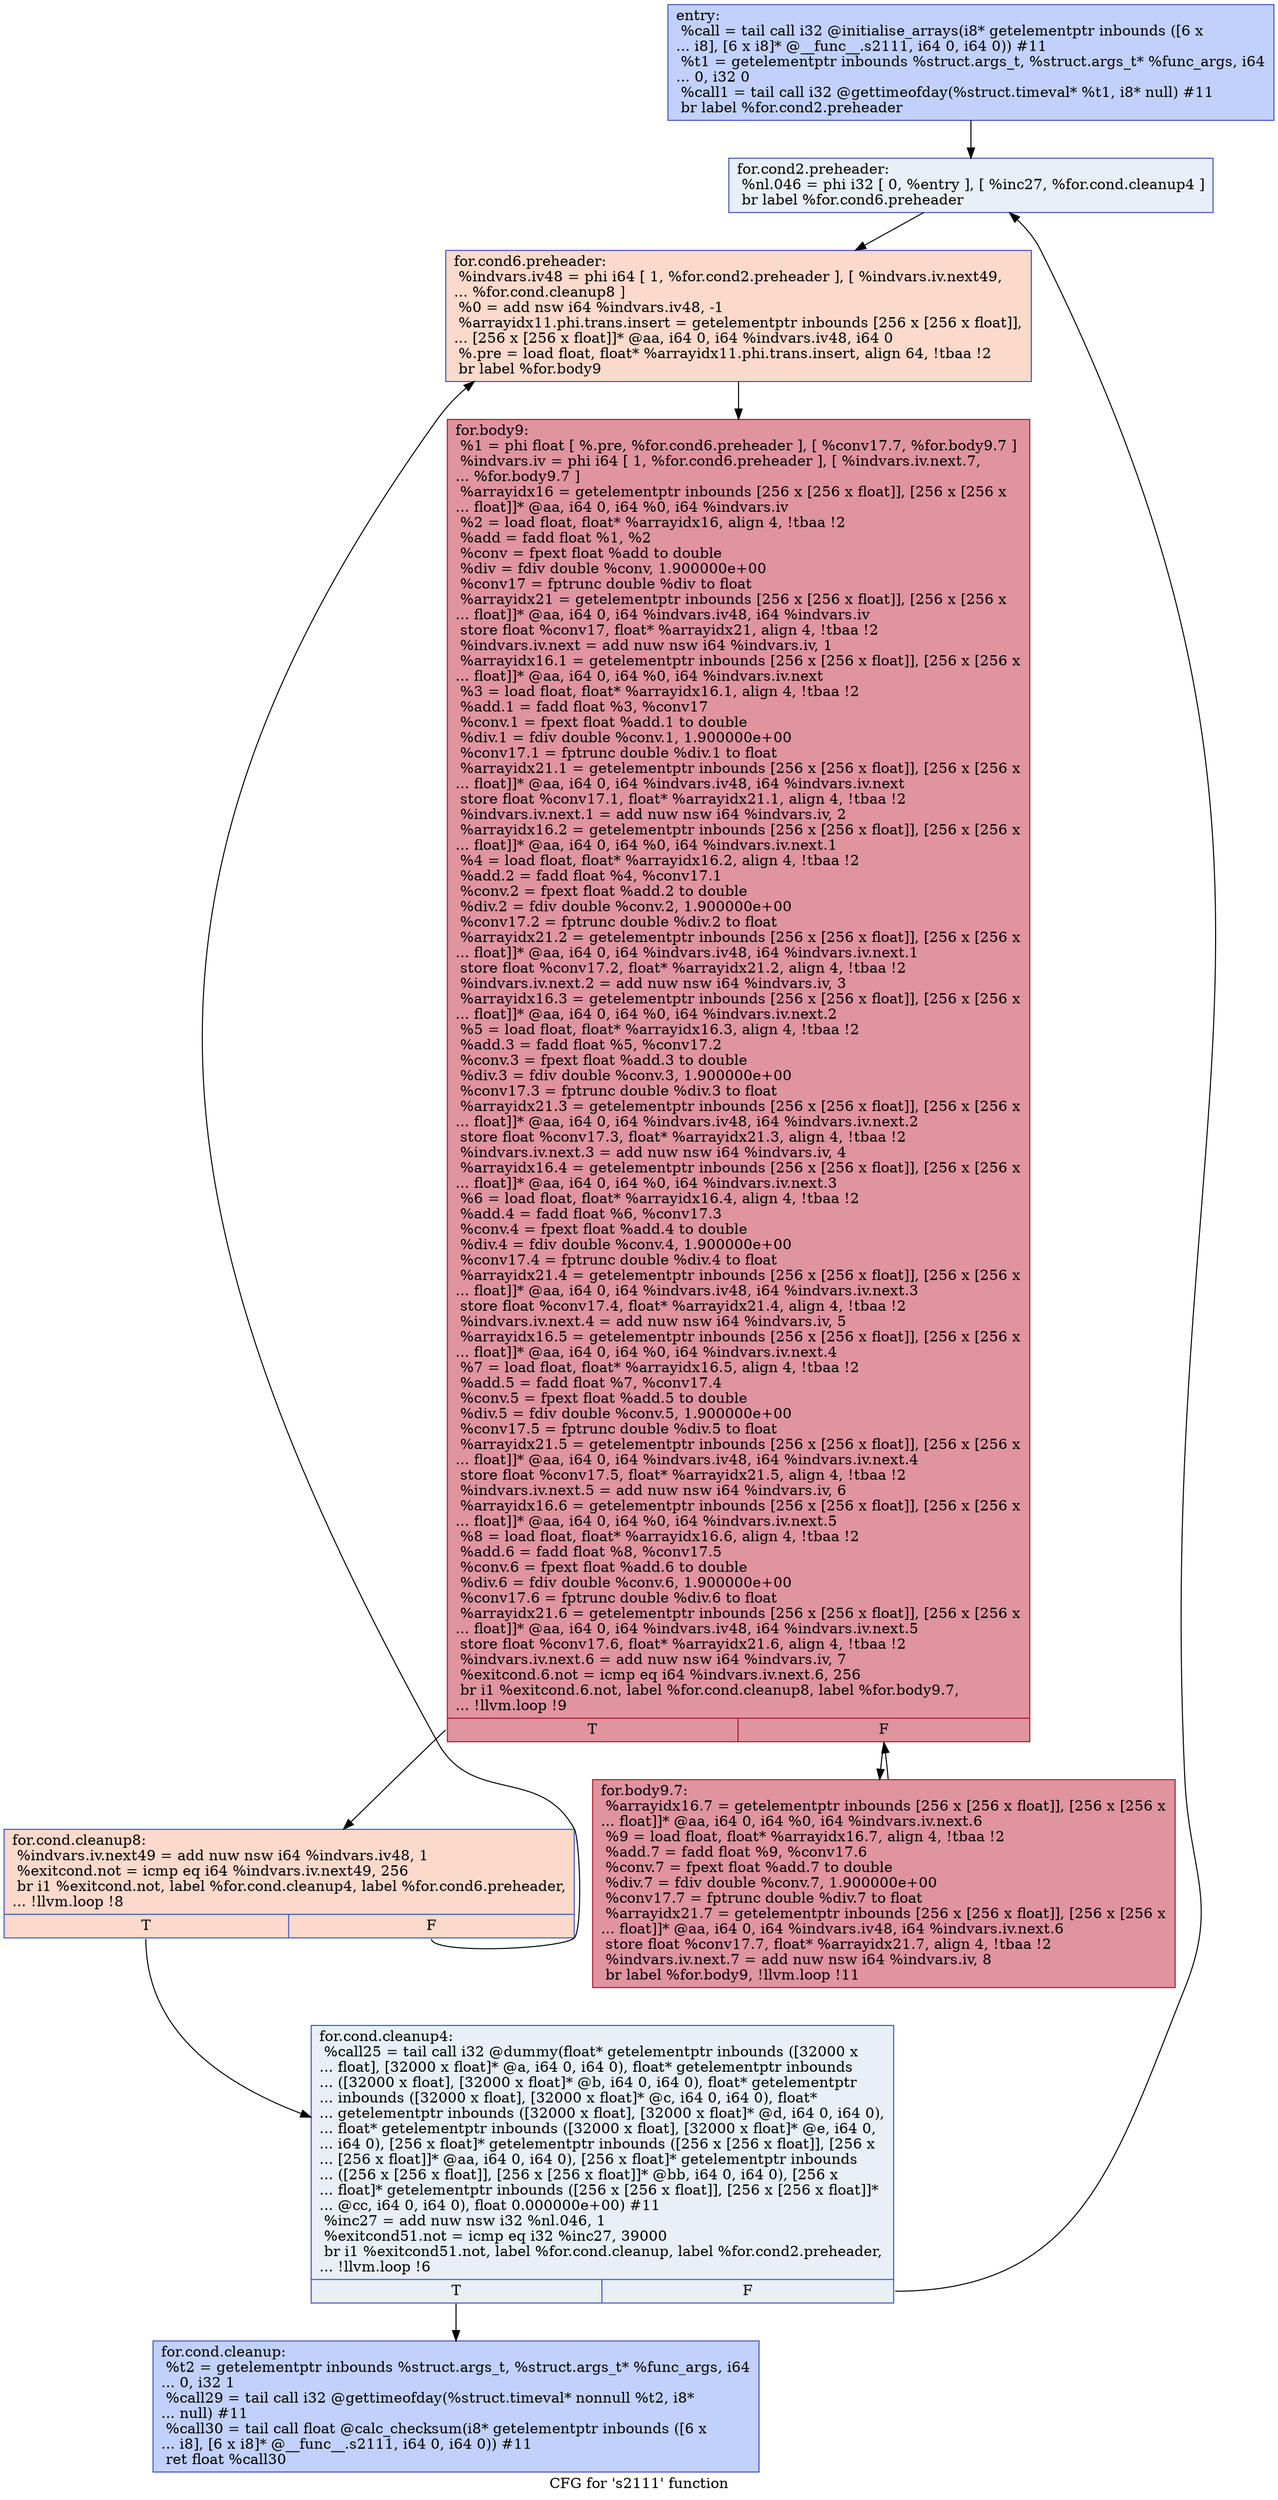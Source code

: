 digraph "CFG for 's2111' function" {
	label="CFG for 's2111' function";

	Node0x564c93a999f0 [shape=record,color="#3d50c3ff", style=filled, fillcolor="#7396f570",label="{entry:\l  %call = tail call i32 @initialise_arrays(i8* getelementptr inbounds ([6 x\l... i8], [6 x i8]* @__func__.s2111, i64 0, i64 0)) #11\l  %t1 = getelementptr inbounds %struct.args_t, %struct.args_t* %func_args, i64\l... 0, i32 0\l  %call1 = tail call i32 @gettimeofday(%struct.timeval* %t1, i8* null) #11\l  br label %for.cond2.preheader\l}"];
	Node0x564c93a999f0 -> Node0x564c93a99e90;
	Node0x564c93a99e90 [shape=record,color="#3d50c3ff", style=filled, fillcolor="#cedaeb70",label="{for.cond2.preheader:                              \l  %nl.046 = phi i32 [ 0, %entry ], [ %inc27, %for.cond.cleanup4 ]\l  br label %for.cond6.preheader\l}"];
	Node0x564c93a99e90 -> Node0x564c93a9a0c0;
	Node0x564c93a9a1d0 [shape=record,color="#3d50c3ff", style=filled, fillcolor="#7396f570",label="{for.cond.cleanup:                                 \l  %t2 = getelementptr inbounds %struct.args_t, %struct.args_t* %func_args, i64\l... 0, i32 1\l  %call29 = tail call i32 @gettimeofday(%struct.timeval* nonnull %t2, i8*\l... null) #11\l  %call30 = tail call float @calc_checksum(i8* getelementptr inbounds ([6 x\l... i8], [6 x i8]* @__func__.s2111, i64 0, i64 0)) #11\l  ret float %call30\l}"];
	Node0x564c93a9a0c0 [shape=record,color="#3d50c3ff", style=filled, fillcolor="#f7a88970",label="{for.cond6.preheader:                              \l  %indvars.iv48 = phi i64 [ 1, %for.cond2.preheader ], [ %indvars.iv.next49,\l... %for.cond.cleanup8 ]\l  %0 = add nsw i64 %indvars.iv48, -1\l  %arrayidx11.phi.trans.insert = getelementptr inbounds [256 x [256 x float]],\l... [256 x [256 x float]]* @aa, i64 0, i64 %indvars.iv48, i64 0\l  %.pre = load float, float* %arrayidx11.phi.trans.insert, align 64, !tbaa !2\l  br label %for.body9\l}"];
	Node0x564c93a9a0c0 -> Node0x564c93a9abe0;
	Node0x564c93a99fb0 [shape=record,color="#3d50c3ff", style=filled, fillcolor="#cedaeb70",label="{for.cond.cleanup4:                                \l  %call25 = tail call i32 @dummy(float* getelementptr inbounds ([32000 x\l... float], [32000 x float]* @a, i64 0, i64 0), float* getelementptr inbounds\l... ([32000 x float], [32000 x float]* @b, i64 0, i64 0), float* getelementptr\l... inbounds ([32000 x float], [32000 x float]* @c, i64 0, i64 0), float*\l... getelementptr inbounds ([32000 x float], [32000 x float]* @d, i64 0, i64 0),\l... float* getelementptr inbounds ([32000 x float], [32000 x float]* @e, i64 0,\l... i64 0), [256 x float]* getelementptr inbounds ([256 x [256 x float]], [256 x\l... [256 x float]]* @aa, i64 0, i64 0), [256 x float]* getelementptr inbounds\l... ([256 x [256 x float]], [256 x [256 x float]]* @bb, i64 0, i64 0), [256 x\l... float]* getelementptr inbounds ([256 x [256 x float]], [256 x [256 x float]]*\l... @cc, i64 0, i64 0), float 0.000000e+00) #11\l  %inc27 = add nuw nsw i32 %nl.046, 1\l  %exitcond51.not = icmp eq i32 %inc27, 39000\l  br i1 %exitcond51.not, label %for.cond.cleanup, label %for.cond2.preheader,\l... !llvm.loop !6\l|{<s0>T|<s1>F}}"];
	Node0x564c93a99fb0:s0 -> Node0x564c93a9a1d0;
	Node0x564c93a99fb0:s1 -> Node0x564c93a99e90;
	Node0x564c93a9a880 [shape=record,color="#3d50c3ff", style=filled, fillcolor="#f7a88970",label="{for.cond.cleanup8:                                \l  %indvars.iv.next49 = add nuw nsw i64 %indvars.iv48, 1\l  %exitcond.not = icmp eq i64 %indvars.iv.next49, 256\l  br i1 %exitcond.not, label %for.cond.cleanup4, label %for.cond6.preheader,\l... !llvm.loop !8\l|{<s0>T|<s1>F}}"];
	Node0x564c93a9a880:s0 -> Node0x564c93a99fb0;
	Node0x564c93a9a880:s1 -> Node0x564c93a9a0c0;
	Node0x564c93a9abe0 [shape=record,color="#b70d28ff", style=filled, fillcolor="#b70d2870",label="{for.body9:                                        \l  %1 = phi float [ %.pre, %for.cond6.preheader ], [ %conv17.7, %for.body9.7 ]\l  %indvars.iv = phi i64 [ 1, %for.cond6.preheader ], [ %indvars.iv.next.7,\l... %for.body9.7 ]\l  %arrayidx16 = getelementptr inbounds [256 x [256 x float]], [256 x [256 x\l... float]]* @aa, i64 0, i64 %0, i64 %indvars.iv\l  %2 = load float, float* %arrayidx16, align 4, !tbaa !2\l  %add = fadd float %1, %2\l  %conv = fpext float %add to double\l  %div = fdiv double %conv, 1.900000e+00\l  %conv17 = fptrunc double %div to float\l  %arrayidx21 = getelementptr inbounds [256 x [256 x float]], [256 x [256 x\l... float]]* @aa, i64 0, i64 %indvars.iv48, i64 %indvars.iv\l  store float %conv17, float* %arrayidx21, align 4, !tbaa !2\l  %indvars.iv.next = add nuw nsw i64 %indvars.iv, 1\l  %arrayidx16.1 = getelementptr inbounds [256 x [256 x float]], [256 x [256 x\l... float]]* @aa, i64 0, i64 %0, i64 %indvars.iv.next\l  %3 = load float, float* %arrayidx16.1, align 4, !tbaa !2\l  %add.1 = fadd float %3, %conv17\l  %conv.1 = fpext float %add.1 to double\l  %div.1 = fdiv double %conv.1, 1.900000e+00\l  %conv17.1 = fptrunc double %div.1 to float\l  %arrayidx21.1 = getelementptr inbounds [256 x [256 x float]], [256 x [256 x\l... float]]* @aa, i64 0, i64 %indvars.iv48, i64 %indvars.iv.next\l  store float %conv17.1, float* %arrayidx21.1, align 4, !tbaa !2\l  %indvars.iv.next.1 = add nuw nsw i64 %indvars.iv, 2\l  %arrayidx16.2 = getelementptr inbounds [256 x [256 x float]], [256 x [256 x\l... float]]* @aa, i64 0, i64 %0, i64 %indvars.iv.next.1\l  %4 = load float, float* %arrayidx16.2, align 4, !tbaa !2\l  %add.2 = fadd float %4, %conv17.1\l  %conv.2 = fpext float %add.2 to double\l  %div.2 = fdiv double %conv.2, 1.900000e+00\l  %conv17.2 = fptrunc double %div.2 to float\l  %arrayidx21.2 = getelementptr inbounds [256 x [256 x float]], [256 x [256 x\l... float]]* @aa, i64 0, i64 %indvars.iv48, i64 %indvars.iv.next.1\l  store float %conv17.2, float* %arrayidx21.2, align 4, !tbaa !2\l  %indvars.iv.next.2 = add nuw nsw i64 %indvars.iv, 3\l  %arrayidx16.3 = getelementptr inbounds [256 x [256 x float]], [256 x [256 x\l... float]]* @aa, i64 0, i64 %0, i64 %indvars.iv.next.2\l  %5 = load float, float* %arrayidx16.3, align 4, !tbaa !2\l  %add.3 = fadd float %5, %conv17.2\l  %conv.3 = fpext float %add.3 to double\l  %div.3 = fdiv double %conv.3, 1.900000e+00\l  %conv17.3 = fptrunc double %div.3 to float\l  %arrayidx21.3 = getelementptr inbounds [256 x [256 x float]], [256 x [256 x\l... float]]* @aa, i64 0, i64 %indvars.iv48, i64 %indvars.iv.next.2\l  store float %conv17.3, float* %arrayidx21.3, align 4, !tbaa !2\l  %indvars.iv.next.3 = add nuw nsw i64 %indvars.iv, 4\l  %arrayidx16.4 = getelementptr inbounds [256 x [256 x float]], [256 x [256 x\l... float]]* @aa, i64 0, i64 %0, i64 %indvars.iv.next.3\l  %6 = load float, float* %arrayidx16.4, align 4, !tbaa !2\l  %add.4 = fadd float %6, %conv17.3\l  %conv.4 = fpext float %add.4 to double\l  %div.4 = fdiv double %conv.4, 1.900000e+00\l  %conv17.4 = fptrunc double %div.4 to float\l  %arrayidx21.4 = getelementptr inbounds [256 x [256 x float]], [256 x [256 x\l... float]]* @aa, i64 0, i64 %indvars.iv48, i64 %indvars.iv.next.3\l  store float %conv17.4, float* %arrayidx21.4, align 4, !tbaa !2\l  %indvars.iv.next.4 = add nuw nsw i64 %indvars.iv, 5\l  %arrayidx16.5 = getelementptr inbounds [256 x [256 x float]], [256 x [256 x\l... float]]* @aa, i64 0, i64 %0, i64 %indvars.iv.next.4\l  %7 = load float, float* %arrayidx16.5, align 4, !tbaa !2\l  %add.5 = fadd float %7, %conv17.4\l  %conv.5 = fpext float %add.5 to double\l  %div.5 = fdiv double %conv.5, 1.900000e+00\l  %conv17.5 = fptrunc double %div.5 to float\l  %arrayidx21.5 = getelementptr inbounds [256 x [256 x float]], [256 x [256 x\l... float]]* @aa, i64 0, i64 %indvars.iv48, i64 %indvars.iv.next.4\l  store float %conv17.5, float* %arrayidx21.5, align 4, !tbaa !2\l  %indvars.iv.next.5 = add nuw nsw i64 %indvars.iv, 6\l  %arrayidx16.6 = getelementptr inbounds [256 x [256 x float]], [256 x [256 x\l... float]]* @aa, i64 0, i64 %0, i64 %indvars.iv.next.5\l  %8 = load float, float* %arrayidx16.6, align 4, !tbaa !2\l  %add.6 = fadd float %8, %conv17.5\l  %conv.6 = fpext float %add.6 to double\l  %div.6 = fdiv double %conv.6, 1.900000e+00\l  %conv17.6 = fptrunc double %div.6 to float\l  %arrayidx21.6 = getelementptr inbounds [256 x [256 x float]], [256 x [256 x\l... float]]* @aa, i64 0, i64 %indvars.iv48, i64 %indvars.iv.next.5\l  store float %conv17.6, float* %arrayidx21.6, align 4, !tbaa !2\l  %indvars.iv.next.6 = add nuw nsw i64 %indvars.iv, 7\l  %exitcond.6.not = icmp eq i64 %indvars.iv.next.6, 256\l  br i1 %exitcond.6.not, label %for.cond.cleanup8, label %for.body9.7,\l... !llvm.loop !9\l|{<s0>T|<s1>F}}"];
	Node0x564c93a9abe0:s0 -> Node0x564c93a9a880;
	Node0x564c93a9abe0:s1 -> Node0x564c93a9b380;
	Node0x564c93a9b380 [shape=record,color="#b70d28ff", style=filled, fillcolor="#b70d2870",label="{for.body9.7:                                      \l  %arrayidx16.7 = getelementptr inbounds [256 x [256 x float]], [256 x [256 x\l... float]]* @aa, i64 0, i64 %0, i64 %indvars.iv.next.6\l  %9 = load float, float* %arrayidx16.7, align 4, !tbaa !2\l  %add.7 = fadd float %9, %conv17.6\l  %conv.7 = fpext float %add.7 to double\l  %div.7 = fdiv double %conv.7, 1.900000e+00\l  %conv17.7 = fptrunc double %div.7 to float\l  %arrayidx21.7 = getelementptr inbounds [256 x [256 x float]], [256 x [256 x\l... float]]* @aa, i64 0, i64 %indvars.iv48, i64 %indvars.iv.next.6\l  store float %conv17.7, float* %arrayidx21.7, align 4, !tbaa !2\l  %indvars.iv.next.7 = add nuw nsw i64 %indvars.iv, 8\l  br label %for.body9, !llvm.loop !11\l}"];
	Node0x564c93a9b380 -> Node0x564c93a9abe0;
}
